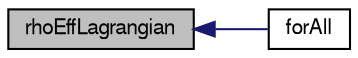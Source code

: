 digraph "rhoEffLagrangian"
{
  bgcolor="transparent";
  edge [fontname="FreeSans",fontsize="10",labelfontname="FreeSans",labelfontsize="10"];
  node [fontname="FreeSans",fontsize="10",shape=record];
  rankdir="LR";
  Node75 [label="rhoEffLagrangian",height=0.2,width=0.4,color="black", fillcolor="grey75", style="filled", fontcolor="black"];
  Node75 -> Node76 [dir="back",color="midnightblue",fontsize="10",style="solid",fontname="FreeSans"];
  Node76 [label="forAll",height=0.2,width=0.4,color="black",URL="$a39077.html#a10c29c5a8ec21260e2867f83e0bbd2b6"];
}
